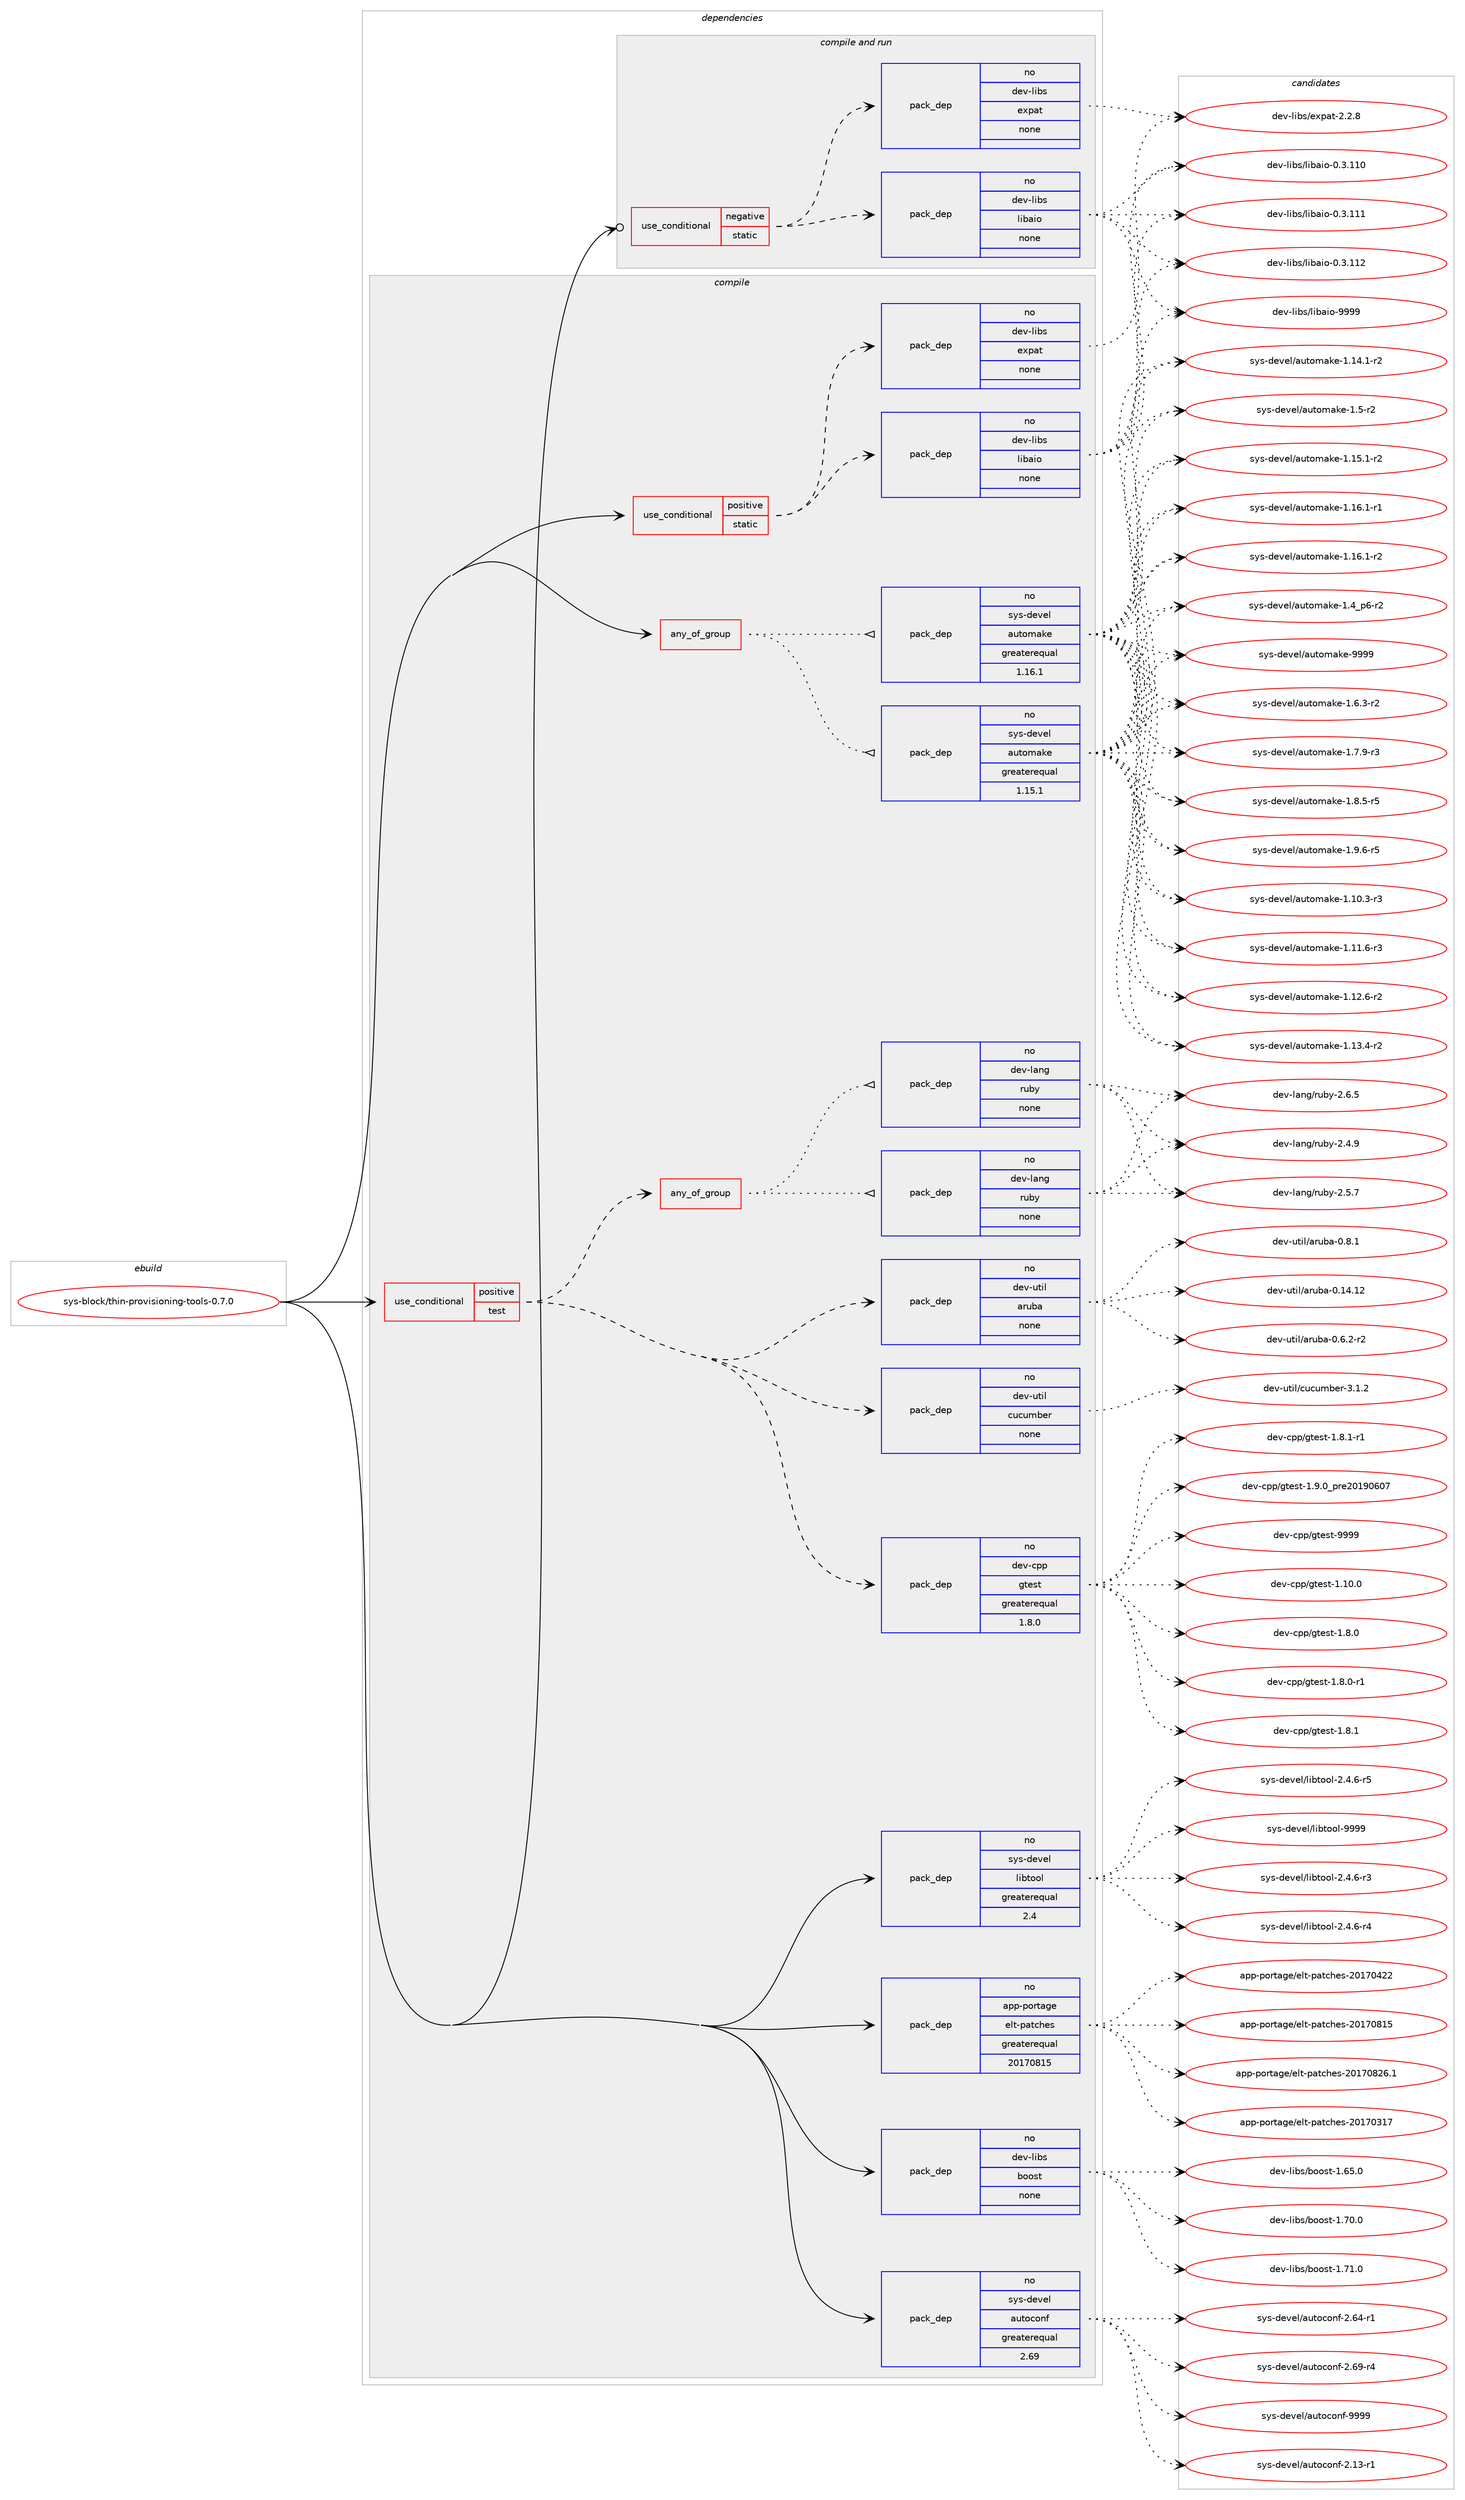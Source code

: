 digraph prolog {

# *************
# Graph options
# *************

newrank=true;
concentrate=true;
compound=true;
graph [rankdir=LR,fontname=Helvetica,fontsize=10,ranksep=1.5];#, ranksep=2.5, nodesep=0.2];
edge  [arrowhead=vee];
node  [fontname=Helvetica,fontsize=10];

# **********
# The ebuild
# **********

subgraph cluster_leftcol {
color=gray;
rank=same;
label=<<i>ebuild</i>>;
id [label="sys-block/thin-provisioning-tools-0.7.0", color=red, width=4, href="../sys-block/thin-provisioning-tools-0.7.0.svg"];
}

# ****************
# The dependencies
# ****************

subgraph cluster_midcol {
color=gray;
label=<<i>dependencies</i>>;
subgraph cluster_compile {
fillcolor="#eeeeee";
style=filled;
label=<<i>compile</i>>;
subgraph any14930 {
dependency881529 [label=<<TABLE BORDER="0" CELLBORDER="1" CELLSPACING="0" CELLPADDING="4"><TR><TD CELLPADDING="10">any_of_group</TD></TR></TABLE>>, shape=none, color=red];subgraph pack653720 {
dependency881530 [label=<<TABLE BORDER="0" CELLBORDER="1" CELLSPACING="0" CELLPADDING="4" WIDTH="220"><TR><TD ROWSPAN="6" CELLPADDING="30">pack_dep</TD></TR><TR><TD WIDTH="110">no</TD></TR><TR><TD>sys-devel</TD></TR><TR><TD>automake</TD></TR><TR><TD>greaterequal</TD></TR><TR><TD>1.16.1</TD></TR></TABLE>>, shape=none, color=blue];
}
dependency881529:e -> dependency881530:w [weight=20,style="dotted",arrowhead="oinv"];
subgraph pack653721 {
dependency881531 [label=<<TABLE BORDER="0" CELLBORDER="1" CELLSPACING="0" CELLPADDING="4" WIDTH="220"><TR><TD ROWSPAN="6" CELLPADDING="30">pack_dep</TD></TR><TR><TD WIDTH="110">no</TD></TR><TR><TD>sys-devel</TD></TR><TR><TD>automake</TD></TR><TR><TD>greaterequal</TD></TR><TR><TD>1.15.1</TD></TR></TABLE>>, shape=none, color=blue];
}
dependency881529:e -> dependency881531:w [weight=20,style="dotted",arrowhead="oinv"];
}
id:e -> dependency881529:w [weight=20,style="solid",arrowhead="vee"];
subgraph cond212356 {
dependency881532 [label=<<TABLE BORDER="0" CELLBORDER="1" CELLSPACING="0" CELLPADDING="4"><TR><TD ROWSPAN="3" CELLPADDING="10">use_conditional</TD></TR><TR><TD>positive</TD></TR><TR><TD>static</TD></TR></TABLE>>, shape=none, color=red];
subgraph pack653722 {
dependency881533 [label=<<TABLE BORDER="0" CELLBORDER="1" CELLSPACING="0" CELLPADDING="4" WIDTH="220"><TR><TD ROWSPAN="6" CELLPADDING="30">pack_dep</TD></TR><TR><TD WIDTH="110">no</TD></TR><TR><TD>dev-libs</TD></TR><TR><TD>expat</TD></TR><TR><TD>none</TD></TR><TR><TD></TD></TR></TABLE>>, shape=none, color=blue];
}
dependency881532:e -> dependency881533:w [weight=20,style="dashed",arrowhead="vee"];
subgraph pack653723 {
dependency881534 [label=<<TABLE BORDER="0" CELLBORDER="1" CELLSPACING="0" CELLPADDING="4" WIDTH="220"><TR><TD ROWSPAN="6" CELLPADDING="30">pack_dep</TD></TR><TR><TD WIDTH="110">no</TD></TR><TR><TD>dev-libs</TD></TR><TR><TD>libaio</TD></TR><TR><TD>none</TD></TR><TR><TD></TD></TR></TABLE>>, shape=none, color=blue];
}
dependency881532:e -> dependency881534:w [weight=20,style="dashed",arrowhead="vee"];
}
id:e -> dependency881532:w [weight=20,style="solid",arrowhead="vee"];
subgraph cond212357 {
dependency881535 [label=<<TABLE BORDER="0" CELLBORDER="1" CELLSPACING="0" CELLPADDING="4"><TR><TD ROWSPAN="3" CELLPADDING="10">use_conditional</TD></TR><TR><TD>positive</TD></TR><TR><TD>test</TD></TR></TABLE>>, shape=none, color=red];
subgraph any14931 {
dependency881536 [label=<<TABLE BORDER="0" CELLBORDER="1" CELLSPACING="0" CELLPADDING="4"><TR><TD CELLPADDING="10">any_of_group</TD></TR></TABLE>>, shape=none, color=red];subgraph pack653724 {
dependency881537 [label=<<TABLE BORDER="0" CELLBORDER="1" CELLSPACING="0" CELLPADDING="4" WIDTH="220"><TR><TD ROWSPAN="6" CELLPADDING="30">pack_dep</TD></TR><TR><TD WIDTH="110">no</TD></TR><TR><TD>dev-lang</TD></TR><TR><TD>ruby</TD></TR><TR><TD>none</TD></TR><TR><TD></TD></TR></TABLE>>, shape=none, color=blue];
}
dependency881536:e -> dependency881537:w [weight=20,style="dotted",arrowhead="oinv"];
subgraph pack653725 {
dependency881538 [label=<<TABLE BORDER="0" CELLBORDER="1" CELLSPACING="0" CELLPADDING="4" WIDTH="220"><TR><TD ROWSPAN="6" CELLPADDING="30">pack_dep</TD></TR><TR><TD WIDTH="110">no</TD></TR><TR><TD>dev-lang</TD></TR><TR><TD>ruby</TD></TR><TR><TD>none</TD></TR><TR><TD></TD></TR></TABLE>>, shape=none, color=blue];
}
dependency881536:e -> dependency881538:w [weight=20,style="dotted",arrowhead="oinv"];
}
dependency881535:e -> dependency881536:w [weight=20,style="dashed",arrowhead="vee"];
subgraph pack653726 {
dependency881539 [label=<<TABLE BORDER="0" CELLBORDER="1" CELLSPACING="0" CELLPADDING="4" WIDTH="220"><TR><TD ROWSPAN="6" CELLPADDING="30">pack_dep</TD></TR><TR><TD WIDTH="110">no</TD></TR><TR><TD>dev-cpp</TD></TR><TR><TD>gtest</TD></TR><TR><TD>greaterequal</TD></TR><TR><TD>1.8.0</TD></TR></TABLE>>, shape=none, color=blue];
}
dependency881535:e -> dependency881539:w [weight=20,style="dashed",arrowhead="vee"];
subgraph pack653727 {
dependency881540 [label=<<TABLE BORDER="0" CELLBORDER="1" CELLSPACING="0" CELLPADDING="4" WIDTH="220"><TR><TD ROWSPAN="6" CELLPADDING="30">pack_dep</TD></TR><TR><TD WIDTH="110">no</TD></TR><TR><TD>dev-util</TD></TR><TR><TD>cucumber</TD></TR><TR><TD>none</TD></TR><TR><TD></TD></TR></TABLE>>, shape=none, color=blue];
}
dependency881535:e -> dependency881540:w [weight=20,style="dashed",arrowhead="vee"];
subgraph pack653728 {
dependency881541 [label=<<TABLE BORDER="0" CELLBORDER="1" CELLSPACING="0" CELLPADDING="4" WIDTH="220"><TR><TD ROWSPAN="6" CELLPADDING="30">pack_dep</TD></TR><TR><TD WIDTH="110">no</TD></TR><TR><TD>dev-util</TD></TR><TR><TD>aruba</TD></TR><TR><TD>none</TD></TR><TR><TD></TD></TR></TABLE>>, shape=none, color=blue];
}
dependency881535:e -> dependency881541:w [weight=20,style="dashed",arrowhead="vee"];
}
id:e -> dependency881535:w [weight=20,style="solid",arrowhead="vee"];
subgraph pack653729 {
dependency881542 [label=<<TABLE BORDER="0" CELLBORDER="1" CELLSPACING="0" CELLPADDING="4" WIDTH="220"><TR><TD ROWSPAN="6" CELLPADDING="30">pack_dep</TD></TR><TR><TD WIDTH="110">no</TD></TR><TR><TD>app-portage</TD></TR><TR><TD>elt-patches</TD></TR><TR><TD>greaterequal</TD></TR><TR><TD>20170815</TD></TR></TABLE>>, shape=none, color=blue];
}
id:e -> dependency881542:w [weight=20,style="solid",arrowhead="vee"];
subgraph pack653730 {
dependency881543 [label=<<TABLE BORDER="0" CELLBORDER="1" CELLSPACING="0" CELLPADDING="4" WIDTH="220"><TR><TD ROWSPAN="6" CELLPADDING="30">pack_dep</TD></TR><TR><TD WIDTH="110">no</TD></TR><TR><TD>dev-libs</TD></TR><TR><TD>boost</TD></TR><TR><TD>none</TD></TR><TR><TD></TD></TR></TABLE>>, shape=none, color=blue];
}
id:e -> dependency881543:w [weight=20,style="solid",arrowhead="vee"];
subgraph pack653731 {
dependency881544 [label=<<TABLE BORDER="0" CELLBORDER="1" CELLSPACING="0" CELLPADDING="4" WIDTH="220"><TR><TD ROWSPAN="6" CELLPADDING="30">pack_dep</TD></TR><TR><TD WIDTH="110">no</TD></TR><TR><TD>sys-devel</TD></TR><TR><TD>autoconf</TD></TR><TR><TD>greaterequal</TD></TR><TR><TD>2.69</TD></TR></TABLE>>, shape=none, color=blue];
}
id:e -> dependency881544:w [weight=20,style="solid",arrowhead="vee"];
subgraph pack653732 {
dependency881545 [label=<<TABLE BORDER="0" CELLBORDER="1" CELLSPACING="0" CELLPADDING="4" WIDTH="220"><TR><TD ROWSPAN="6" CELLPADDING="30">pack_dep</TD></TR><TR><TD WIDTH="110">no</TD></TR><TR><TD>sys-devel</TD></TR><TR><TD>libtool</TD></TR><TR><TD>greaterequal</TD></TR><TR><TD>2.4</TD></TR></TABLE>>, shape=none, color=blue];
}
id:e -> dependency881545:w [weight=20,style="solid",arrowhead="vee"];
}
subgraph cluster_compileandrun {
fillcolor="#eeeeee";
style=filled;
label=<<i>compile and run</i>>;
subgraph cond212358 {
dependency881546 [label=<<TABLE BORDER="0" CELLBORDER="1" CELLSPACING="0" CELLPADDING="4"><TR><TD ROWSPAN="3" CELLPADDING="10">use_conditional</TD></TR><TR><TD>negative</TD></TR><TR><TD>static</TD></TR></TABLE>>, shape=none, color=red];
subgraph pack653733 {
dependency881547 [label=<<TABLE BORDER="0" CELLBORDER="1" CELLSPACING="0" CELLPADDING="4" WIDTH="220"><TR><TD ROWSPAN="6" CELLPADDING="30">pack_dep</TD></TR><TR><TD WIDTH="110">no</TD></TR><TR><TD>dev-libs</TD></TR><TR><TD>expat</TD></TR><TR><TD>none</TD></TR><TR><TD></TD></TR></TABLE>>, shape=none, color=blue];
}
dependency881546:e -> dependency881547:w [weight=20,style="dashed",arrowhead="vee"];
subgraph pack653734 {
dependency881548 [label=<<TABLE BORDER="0" CELLBORDER="1" CELLSPACING="0" CELLPADDING="4" WIDTH="220"><TR><TD ROWSPAN="6" CELLPADDING="30">pack_dep</TD></TR><TR><TD WIDTH="110">no</TD></TR><TR><TD>dev-libs</TD></TR><TR><TD>libaio</TD></TR><TR><TD>none</TD></TR><TR><TD></TD></TR></TABLE>>, shape=none, color=blue];
}
dependency881546:e -> dependency881548:w [weight=20,style="dashed",arrowhead="vee"];
}
id:e -> dependency881546:w [weight=20,style="solid",arrowhead="odotvee"];
}
subgraph cluster_run {
fillcolor="#eeeeee";
style=filled;
label=<<i>run</i>>;
}
}

# **************
# The candidates
# **************

subgraph cluster_choices {
rank=same;
color=gray;
label=<<i>candidates</i>>;

subgraph choice653720 {
color=black;
nodesep=1;
choice11512111545100101118101108479711711611110997107101454946494846514511451 [label="sys-devel/automake-1.10.3-r3", color=red, width=4,href="../sys-devel/automake-1.10.3-r3.svg"];
choice11512111545100101118101108479711711611110997107101454946494946544511451 [label="sys-devel/automake-1.11.6-r3", color=red, width=4,href="../sys-devel/automake-1.11.6-r3.svg"];
choice11512111545100101118101108479711711611110997107101454946495046544511450 [label="sys-devel/automake-1.12.6-r2", color=red, width=4,href="../sys-devel/automake-1.12.6-r2.svg"];
choice11512111545100101118101108479711711611110997107101454946495146524511450 [label="sys-devel/automake-1.13.4-r2", color=red, width=4,href="../sys-devel/automake-1.13.4-r2.svg"];
choice11512111545100101118101108479711711611110997107101454946495246494511450 [label="sys-devel/automake-1.14.1-r2", color=red, width=4,href="../sys-devel/automake-1.14.1-r2.svg"];
choice11512111545100101118101108479711711611110997107101454946495346494511450 [label="sys-devel/automake-1.15.1-r2", color=red, width=4,href="../sys-devel/automake-1.15.1-r2.svg"];
choice11512111545100101118101108479711711611110997107101454946495446494511449 [label="sys-devel/automake-1.16.1-r1", color=red, width=4,href="../sys-devel/automake-1.16.1-r1.svg"];
choice11512111545100101118101108479711711611110997107101454946495446494511450 [label="sys-devel/automake-1.16.1-r2", color=red, width=4,href="../sys-devel/automake-1.16.1-r2.svg"];
choice115121115451001011181011084797117116111109971071014549465295112544511450 [label="sys-devel/automake-1.4_p6-r2", color=red, width=4,href="../sys-devel/automake-1.4_p6-r2.svg"];
choice11512111545100101118101108479711711611110997107101454946534511450 [label="sys-devel/automake-1.5-r2", color=red, width=4,href="../sys-devel/automake-1.5-r2.svg"];
choice115121115451001011181011084797117116111109971071014549465446514511450 [label="sys-devel/automake-1.6.3-r2", color=red, width=4,href="../sys-devel/automake-1.6.3-r2.svg"];
choice115121115451001011181011084797117116111109971071014549465546574511451 [label="sys-devel/automake-1.7.9-r3", color=red, width=4,href="../sys-devel/automake-1.7.9-r3.svg"];
choice115121115451001011181011084797117116111109971071014549465646534511453 [label="sys-devel/automake-1.8.5-r5", color=red, width=4,href="../sys-devel/automake-1.8.5-r5.svg"];
choice115121115451001011181011084797117116111109971071014549465746544511453 [label="sys-devel/automake-1.9.6-r5", color=red, width=4,href="../sys-devel/automake-1.9.6-r5.svg"];
choice115121115451001011181011084797117116111109971071014557575757 [label="sys-devel/automake-9999", color=red, width=4,href="../sys-devel/automake-9999.svg"];
dependency881530:e -> choice11512111545100101118101108479711711611110997107101454946494846514511451:w [style=dotted,weight="100"];
dependency881530:e -> choice11512111545100101118101108479711711611110997107101454946494946544511451:w [style=dotted,weight="100"];
dependency881530:e -> choice11512111545100101118101108479711711611110997107101454946495046544511450:w [style=dotted,weight="100"];
dependency881530:e -> choice11512111545100101118101108479711711611110997107101454946495146524511450:w [style=dotted,weight="100"];
dependency881530:e -> choice11512111545100101118101108479711711611110997107101454946495246494511450:w [style=dotted,weight="100"];
dependency881530:e -> choice11512111545100101118101108479711711611110997107101454946495346494511450:w [style=dotted,weight="100"];
dependency881530:e -> choice11512111545100101118101108479711711611110997107101454946495446494511449:w [style=dotted,weight="100"];
dependency881530:e -> choice11512111545100101118101108479711711611110997107101454946495446494511450:w [style=dotted,weight="100"];
dependency881530:e -> choice115121115451001011181011084797117116111109971071014549465295112544511450:w [style=dotted,weight="100"];
dependency881530:e -> choice11512111545100101118101108479711711611110997107101454946534511450:w [style=dotted,weight="100"];
dependency881530:e -> choice115121115451001011181011084797117116111109971071014549465446514511450:w [style=dotted,weight="100"];
dependency881530:e -> choice115121115451001011181011084797117116111109971071014549465546574511451:w [style=dotted,weight="100"];
dependency881530:e -> choice115121115451001011181011084797117116111109971071014549465646534511453:w [style=dotted,weight="100"];
dependency881530:e -> choice115121115451001011181011084797117116111109971071014549465746544511453:w [style=dotted,weight="100"];
dependency881530:e -> choice115121115451001011181011084797117116111109971071014557575757:w [style=dotted,weight="100"];
}
subgraph choice653721 {
color=black;
nodesep=1;
choice11512111545100101118101108479711711611110997107101454946494846514511451 [label="sys-devel/automake-1.10.3-r3", color=red, width=4,href="../sys-devel/automake-1.10.3-r3.svg"];
choice11512111545100101118101108479711711611110997107101454946494946544511451 [label="sys-devel/automake-1.11.6-r3", color=red, width=4,href="../sys-devel/automake-1.11.6-r3.svg"];
choice11512111545100101118101108479711711611110997107101454946495046544511450 [label="sys-devel/automake-1.12.6-r2", color=red, width=4,href="../sys-devel/automake-1.12.6-r2.svg"];
choice11512111545100101118101108479711711611110997107101454946495146524511450 [label="sys-devel/automake-1.13.4-r2", color=red, width=4,href="../sys-devel/automake-1.13.4-r2.svg"];
choice11512111545100101118101108479711711611110997107101454946495246494511450 [label="sys-devel/automake-1.14.1-r2", color=red, width=4,href="../sys-devel/automake-1.14.1-r2.svg"];
choice11512111545100101118101108479711711611110997107101454946495346494511450 [label="sys-devel/automake-1.15.1-r2", color=red, width=4,href="../sys-devel/automake-1.15.1-r2.svg"];
choice11512111545100101118101108479711711611110997107101454946495446494511449 [label="sys-devel/automake-1.16.1-r1", color=red, width=4,href="../sys-devel/automake-1.16.1-r1.svg"];
choice11512111545100101118101108479711711611110997107101454946495446494511450 [label="sys-devel/automake-1.16.1-r2", color=red, width=4,href="../sys-devel/automake-1.16.1-r2.svg"];
choice115121115451001011181011084797117116111109971071014549465295112544511450 [label="sys-devel/automake-1.4_p6-r2", color=red, width=4,href="../sys-devel/automake-1.4_p6-r2.svg"];
choice11512111545100101118101108479711711611110997107101454946534511450 [label="sys-devel/automake-1.5-r2", color=red, width=4,href="../sys-devel/automake-1.5-r2.svg"];
choice115121115451001011181011084797117116111109971071014549465446514511450 [label="sys-devel/automake-1.6.3-r2", color=red, width=4,href="../sys-devel/automake-1.6.3-r2.svg"];
choice115121115451001011181011084797117116111109971071014549465546574511451 [label="sys-devel/automake-1.7.9-r3", color=red, width=4,href="../sys-devel/automake-1.7.9-r3.svg"];
choice115121115451001011181011084797117116111109971071014549465646534511453 [label="sys-devel/automake-1.8.5-r5", color=red, width=4,href="../sys-devel/automake-1.8.5-r5.svg"];
choice115121115451001011181011084797117116111109971071014549465746544511453 [label="sys-devel/automake-1.9.6-r5", color=red, width=4,href="../sys-devel/automake-1.9.6-r5.svg"];
choice115121115451001011181011084797117116111109971071014557575757 [label="sys-devel/automake-9999", color=red, width=4,href="../sys-devel/automake-9999.svg"];
dependency881531:e -> choice11512111545100101118101108479711711611110997107101454946494846514511451:w [style=dotted,weight="100"];
dependency881531:e -> choice11512111545100101118101108479711711611110997107101454946494946544511451:w [style=dotted,weight="100"];
dependency881531:e -> choice11512111545100101118101108479711711611110997107101454946495046544511450:w [style=dotted,weight="100"];
dependency881531:e -> choice11512111545100101118101108479711711611110997107101454946495146524511450:w [style=dotted,weight="100"];
dependency881531:e -> choice11512111545100101118101108479711711611110997107101454946495246494511450:w [style=dotted,weight="100"];
dependency881531:e -> choice11512111545100101118101108479711711611110997107101454946495346494511450:w [style=dotted,weight="100"];
dependency881531:e -> choice11512111545100101118101108479711711611110997107101454946495446494511449:w [style=dotted,weight="100"];
dependency881531:e -> choice11512111545100101118101108479711711611110997107101454946495446494511450:w [style=dotted,weight="100"];
dependency881531:e -> choice115121115451001011181011084797117116111109971071014549465295112544511450:w [style=dotted,weight="100"];
dependency881531:e -> choice11512111545100101118101108479711711611110997107101454946534511450:w [style=dotted,weight="100"];
dependency881531:e -> choice115121115451001011181011084797117116111109971071014549465446514511450:w [style=dotted,weight="100"];
dependency881531:e -> choice115121115451001011181011084797117116111109971071014549465546574511451:w [style=dotted,weight="100"];
dependency881531:e -> choice115121115451001011181011084797117116111109971071014549465646534511453:w [style=dotted,weight="100"];
dependency881531:e -> choice115121115451001011181011084797117116111109971071014549465746544511453:w [style=dotted,weight="100"];
dependency881531:e -> choice115121115451001011181011084797117116111109971071014557575757:w [style=dotted,weight="100"];
}
subgraph choice653722 {
color=black;
nodesep=1;
choice10010111845108105981154710112011297116455046504656 [label="dev-libs/expat-2.2.8", color=red, width=4,href="../dev-libs/expat-2.2.8.svg"];
dependency881533:e -> choice10010111845108105981154710112011297116455046504656:w [style=dotted,weight="100"];
}
subgraph choice653723 {
color=black;
nodesep=1;
choice10010111845108105981154710810598971051114548465146494948 [label="dev-libs/libaio-0.3.110", color=red, width=4,href="../dev-libs/libaio-0.3.110.svg"];
choice10010111845108105981154710810598971051114548465146494949 [label="dev-libs/libaio-0.3.111", color=red, width=4,href="../dev-libs/libaio-0.3.111.svg"];
choice10010111845108105981154710810598971051114548465146494950 [label="dev-libs/libaio-0.3.112", color=red, width=4,href="../dev-libs/libaio-0.3.112.svg"];
choice10010111845108105981154710810598971051114557575757 [label="dev-libs/libaio-9999", color=red, width=4,href="../dev-libs/libaio-9999.svg"];
dependency881534:e -> choice10010111845108105981154710810598971051114548465146494948:w [style=dotted,weight="100"];
dependency881534:e -> choice10010111845108105981154710810598971051114548465146494949:w [style=dotted,weight="100"];
dependency881534:e -> choice10010111845108105981154710810598971051114548465146494950:w [style=dotted,weight="100"];
dependency881534:e -> choice10010111845108105981154710810598971051114557575757:w [style=dotted,weight="100"];
}
subgraph choice653724 {
color=black;
nodesep=1;
choice10010111845108971101034711411798121455046524657 [label="dev-lang/ruby-2.4.9", color=red, width=4,href="../dev-lang/ruby-2.4.9.svg"];
choice10010111845108971101034711411798121455046534655 [label="dev-lang/ruby-2.5.7", color=red, width=4,href="../dev-lang/ruby-2.5.7.svg"];
choice10010111845108971101034711411798121455046544653 [label="dev-lang/ruby-2.6.5", color=red, width=4,href="../dev-lang/ruby-2.6.5.svg"];
dependency881537:e -> choice10010111845108971101034711411798121455046524657:w [style=dotted,weight="100"];
dependency881537:e -> choice10010111845108971101034711411798121455046534655:w [style=dotted,weight="100"];
dependency881537:e -> choice10010111845108971101034711411798121455046544653:w [style=dotted,weight="100"];
}
subgraph choice653725 {
color=black;
nodesep=1;
choice10010111845108971101034711411798121455046524657 [label="dev-lang/ruby-2.4.9", color=red, width=4,href="../dev-lang/ruby-2.4.9.svg"];
choice10010111845108971101034711411798121455046534655 [label="dev-lang/ruby-2.5.7", color=red, width=4,href="../dev-lang/ruby-2.5.7.svg"];
choice10010111845108971101034711411798121455046544653 [label="dev-lang/ruby-2.6.5", color=red, width=4,href="../dev-lang/ruby-2.6.5.svg"];
dependency881538:e -> choice10010111845108971101034711411798121455046524657:w [style=dotted,weight="100"];
dependency881538:e -> choice10010111845108971101034711411798121455046534655:w [style=dotted,weight="100"];
dependency881538:e -> choice10010111845108971101034711411798121455046544653:w [style=dotted,weight="100"];
}
subgraph choice653726 {
color=black;
nodesep=1;
choice10010111845991121124710311610111511645494649484648 [label="dev-cpp/gtest-1.10.0", color=red, width=4,href="../dev-cpp/gtest-1.10.0.svg"];
choice100101118459911211247103116101115116454946564648 [label="dev-cpp/gtest-1.8.0", color=red, width=4,href="../dev-cpp/gtest-1.8.0.svg"];
choice1001011184599112112471031161011151164549465646484511449 [label="dev-cpp/gtest-1.8.0-r1", color=red, width=4,href="../dev-cpp/gtest-1.8.0-r1.svg"];
choice100101118459911211247103116101115116454946564649 [label="dev-cpp/gtest-1.8.1", color=red, width=4,href="../dev-cpp/gtest-1.8.1.svg"];
choice1001011184599112112471031161011151164549465646494511449 [label="dev-cpp/gtest-1.8.1-r1", color=red, width=4,href="../dev-cpp/gtest-1.8.1-r1.svg"];
choice100101118459911211247103116101115116454946574648951121141015048495748544855 [label="dev-cpp/gtest-1.9.0_pre20190607", color=red, width=4,href="../dev-cpp/gtest-1.9.0_pre20190607.svg"];
choice1001011184599112112471031161011151164557575757 [label="dev-cpp/gtest-9999", color=red, width=4,href="../dev-cpp/gtest-9999.svg"];
dependency881539:e -> choice10010111845991121124710311610111511645494649484648:w [style=dotted,weight="100"];
dependency881539:e -> choice100101118459911211247103116101115116454946564648:w [style=dotted,weight="100"];
dependency881539:e -> choice1001011184599112112471031161011151164549465646484511449:w [style=dotted,weight="100"];
dependency881539:e -> choice100101118459911211247103116101115116454946564649:w [style=dotted,weight="100"];
dependency881539:e -> choice1001011184599112112471031161011151164549465646494511449:w [style=dotted,weight="100"];
dependency881539:e -> choice100101118459911211247103116101115116454946574648951121141015048495748544855:w [style=dotted,weight="100"];
dependency881539:e -> choice1001011184599112112471031161011151164557575757:w [style=dotted,weight="100"];
}
subgraph choice653727 {
color=black;
nodesep=1;
choice1001011184511711610510847991179911710998101114455146494650 [label="dev-util/cucumber-3.1.2", color=red, width=4,href="../dev-util/cucumber-3.1.2.svg"];
dependency881540:e -> choice1001011184511711610510847991179911710998101114455146494650:w [style=dotted,weight="100"];
}
subgraph choice653728 {
color=black;
nodesep=1;
choice10010111845117116105108479711411798974548464952464950 [label="dev-util/aruba-0.14.12", color=red, width=4,href="../dev-util/aruba-0.14.12.svg"];
choice10010111845117116105108479711411798974548465446504511450 [label="dev-util/aruba-0.6.2-r2", color=red, width=4,href="../dev-util/aruba-0.6.2-r2.svg"];
choice1001011184511711610510847971141179897454846564649 [label="dev-util/aruba-0.8.1", color=red, width=4,href="../dev-util/aruba-0.8.1.svg"];
dependency881541:e -> choice10010111845117116105108479711411798974548464952464950:w [style=dotted,weight="100"];
dependency881541:e -> choice10010111845117116105108479711411798974548465446504511450:w [style=dotted,weight="100"];
dependency881541:e -> choice1001011184511711610510847971141179897454846564649:w [style=dotted,weight="100"];
}
subgraph choice653729 {
color=black;
nodesep=1;
choice97112112451121111141169710310147101108116451129711699104101115455048495548514955 [label="app-portage/elt-patches-20170317", color=red, width=4,href="../app-portage/elt-patches-20170317.svg"];
choice97112112451121111141169710310147101108116451129711699104101115455048495548525050 [label="app-portage/elt-patches-20170422", color=red, width=4,href="../app-portage/elt-patches-20170422.svg"];
choice97112112451121111141169710310147101108116451129711699104101115455048495548564953 [label="app-portage/elt-patches-20170815", color=red, width=4,href="../app-portage/elt-patches-20170815.svg"];
choice971121124511211111411697103101471011081164511297116991041011154550484955485650544649 [label="app-portage/elt-patches-20170826.1", color=red, width=4,href="../app-portage/elt-patches-20170826.1.svg"];
dependency881542:e -> choice97112112451121111141169710310147101108116451129711699104101115455048495548514955:w [style=dotted,weight="100"];
dependency881542:e -> choice97112112451121111141169710310147101108116451129711699104101115455048495548525050:w [style=dotted,weight="100"];
dependency881542:e -> choice97112112451121111141169710310147101108116451129711699104101115455048495548564953:w [style=dotted,weight="100"];
dependency881542:e -> choice971121124511211111411697103101471011081164511297116991041011154550484955485650544649:w [style=dotted,weight="100"];
}
subgraph choice653730 {
color=black;
nodesep=1;
choice1001011184510810598115479811111111511645494654534648 [label="dev-libs/boost-1.65.0", color=red, width=4,href="../dev-libs/boost-1.65.0.svg"];
choice1001011184510810598115479811111111511645494655484648 [label="dev-libs/boost-1.70.0", color=red, width=4,href="../dev-libs/boost-1.70.0.svg"];
choice1001011184510810598115479811111111511645494655494648 [label="dev-libs/boost-1.71.0", color=red, width=4,href="../dev-libs/boost-1.71.0.svg"];
dependency881543:e -> choice1001011184510810598115479811111111511645494654534648:w [style=dotted,weight="100"];
dependency881543:e -> choice1001011184510810598115479811111111511645494655484648:w [style=dotted,weight="100"];
dependency881543:e -> choice1001011184510810598115479811111111511645494655494648:w [style=dotted,weight="100"];
}
subgraph choice653731 {
color=black;
nodesep=1;
choice1151211154510010111810110847971171161119911111010245504649514511449 [label="sys-devel/autoconf-2.13-r1", color=red, width=4,href="../sys-devel/autoconf-2.13-r1.svg"];
choice1151211154510010111810110847971171161119911111010245504654524511449 [label="sys-devel/autoconf-2.64-r1", color=red, width=4,href="../sys-devel/autoconf-2.64-r1.svg"];
choice1151211154510010111810110847971171161119911111010245504654574511452 [label="sys-devel/autoconf-2.69-r4", color=red, width=4,href="../sys-devel/autoconf-2.69-r4.svg"];
choice115121115451001011181011084797117116111991111101024557575757 [label="sys-devel/autoconf-9999", color=red, width=4,href="../sys-devel/autoconf-9999.svg"];
dependency881544:e -> choice1151211154510010111810110847971171161119911111010245504649514511449:w [style=dotted,weight="100"];
dependency881544:e -> choice1151211154510010111810110847971171161119911111010245504654524511449:w [style=dotted,weight="100"];
dependency881544:e -> choice1151211154510010111810110847971171161119911111010245504654574511452:w [style=dotted,weight="100"];
dependency881544:e -> choice115121115451001011181011084797117116111991111101024557575757:w [style=dotted,weight="100"];
}
subgraph choice653732 {
color=black;
nodesep=1;
choice1151211154510010111810110847108105981161111111084550465246544511451 [label="sys-devel/libtool-2.4.6-r3", color=red, width=4,href="../sys-devel/libtool-2.4.6-r3.svg"];
choice1151211154510010111810110847108105981161111111084550465246544511452 [label="sys-devel/libtool-2.4.6-r4", color=red, width=4,href="../sys-devel/libtool-2.4.6-r4.svg"];
choice1151211154510010111810110847108105981161111111084550465246544511453 [label="sys-devel/libtool-2.4.6-r5", color=red, width=4,href="../sys-devel/libtool-2.4.6-r5.svg"];
choice1151211154510010111810110847108105981161111111084557575757 [label="sys-devel/libtool-9999", color=red, width=4,href="../sys-devel/libtool-9999.svg"];
dependency881545:e -> choice1151211154510010111810110847108105981161111111084550465246544511451:w [style=dotted,weight="100"];
dependency881545:e -> choice1151211154510010111810110847108105981161111111084550465246544511452:w [style=dotted,weight="100"];
dependency881545:e -> choice1151211154510010111810110847108105981161111111084550465246544511453:w [style=dotted,weight="100"];
dependency881545:e -> choice1151211154510010111810110847108105981161111111084557575757:w [style=dotted,weight="100"];
}
subgraph choice653733 {
color=black;
nodesep=1;
choice10010111845108105981154710112011297116455046504656 [label="dev-libs/expat-2.2.8", color=red, width=4,href="../dev-libs/expat-2.2.8.svg"];
dependency881547:e -> choice10010111845108105981154710112011297116455046504656:w [style=dotted,weight="100"];
}
subgraph choice653734 {
color=black;
nodesep=1;
choice10010111845108105981154710810598971051114548465146494948 [label="dev-libs/libaio-0.3.110", color=red, width=4,href="../dev-libs/libaio-0.3.110.svg"];
choice10010111845108105981154710810598971051114548465146494949 [label="dev-libs/libaio-0.3.111", color=red, width=4,href="../dev-libs/libaio-0.3.111.svg"];
choice10010111845108105981154710810598971051114548465146494950 [label="dev-libs/libaio-0.3.112", color=red, width=4,href="../dev-libs/libaio-0.3.112.svg"];
choice10010111845108105981154710810598971051114557575757 [label="dev-libs/libaio-9999", color=red, width=4,href="../dev-libs/libaio-9999.svg"];
dependency881548:e -> choice10010111845108105981154710810598971051114548465146494948:w [style=dotted,weight="100"];
dependency881548:e -> choice10010111845108105981154710810598971051114548465146494949:w [style=dotted,weight="100"];
dependency881548:e -> choice10010111845108105981154710810598971051114548465146494950:w [style=dotted,weight="100"];
dependency881548:e -> choice10010111845108105981154710810598971051114557575757:w [style=dotted,weight="100"];
}
}

}
